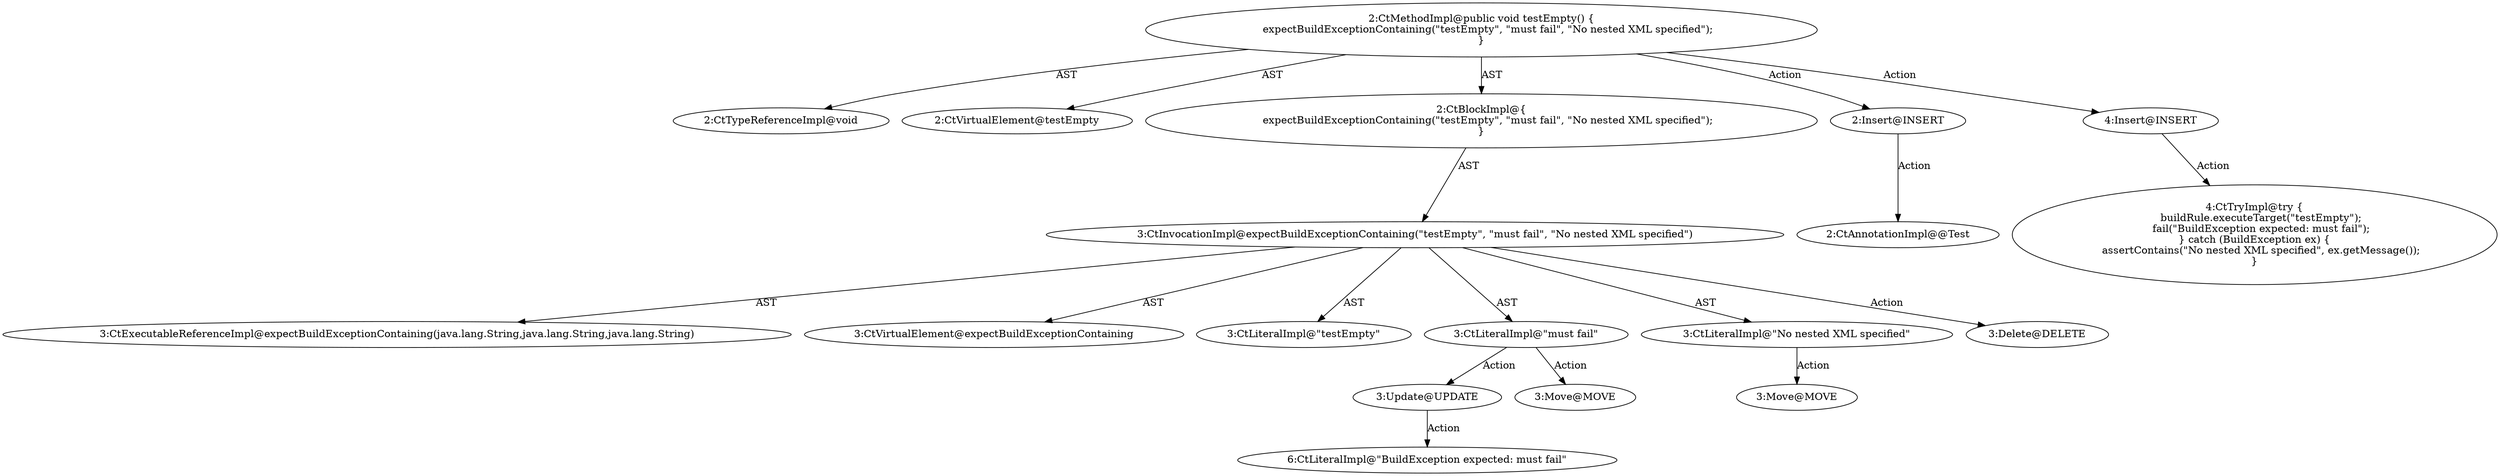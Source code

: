 digraph "testEmpty#?" {
0 [label="2:CtTypeReferenceImpl@void" shape=ellipse]
1 [label="2:CtVirtualElement@testEmpty" shape=ellipse]
2 [label="3:CtExecutableReferenceImpl@expectBuildExceptionContaining(java.lang.String,java.lang.String,java.lang.String)" shape=ellipse]
3 [label="3:CtVirtualElement@expectBuildExceptionContaining" shape=ellipse]
4 [label="3:CtLiteralImpl@\"testEmpty\"" shape=ellipse]
5 [label="3:CtLiteralImpl@\"must fail\"" shape=ellipse]
6 [label="3:CtLiteralImpl@\"No nested XML specified\"" shape=ellipse]
7 [label="3:CtInvocationImpl@expectBuildExceptionContaining(\"testEmpty\", \"must fail\", \"No nested XML specified\")" shape=ellipse]
8 [label="2:CtBlockImpl@\{
    expectBuildExceptionContaining(\"testEmpty\", \"must fail\", \"No nested XML specified\");
\}" shape=ellipse]
9 [label="2:CtMethodImpl@public void testEmpty() \{
    expectBuildExceptionContaining(\"testEmpty\", \"must fail\", \"No nested XML specified\");
\}" shape=ellipse]
10 [label="3:Update@UPDATE" shape=ellipse]
11 [label="6:CtLiteralImpl@\"BuildException expected: must fail\"" shape=ellipse]
12 [label="3:Delete@DELETE" shape=ellipse]
13 [label="2:Insert@INSERT" shape=ellipse]
14 [label="2:CtAnnotationImpl@@Test" shape=ellipse]
15 [label="4:Insert@INSERT" shape=ellipse]
16 [label="4:CtTryImpl@try \{
    buildRule.executeTarget(\"testEmpty\");
    fail(\"BuildException expected: must fail\");
\} catch (BuildException ex) \{
    assertContains(\"No nested XML specified\", ex.getMessage());
\}" shape=ellipse]
17 [label="3:Move@MOVE" shape=ellipse]
18 [label="3:Move@MOVE" shape=ellipse]
5 -> 10 [label="Action"];
5 -> 17 [label="Action"];
6 -> 18 [label="Action"];
7 -> 3 [label="AST"];
7 -> 2 [label="AST"];
7 -> 4 [label="AST"];
7 -> 5 [label="AST"];
7 -> 6 [label="AST"];
7 -> 12 [label="Action"];
8 -> 7 [label="AST"];
9 -> 1 [label="AST"];
9 -> 0 [label="AST"];
9 -> 8 [label="AST"];
9 -> 13 [label="Action"];
9 -> 15 [label="Action"];
10 -> 11 [label="Action"];
13 -> 14 [label="Action"];
15 -> 16 [label="Action"];
}